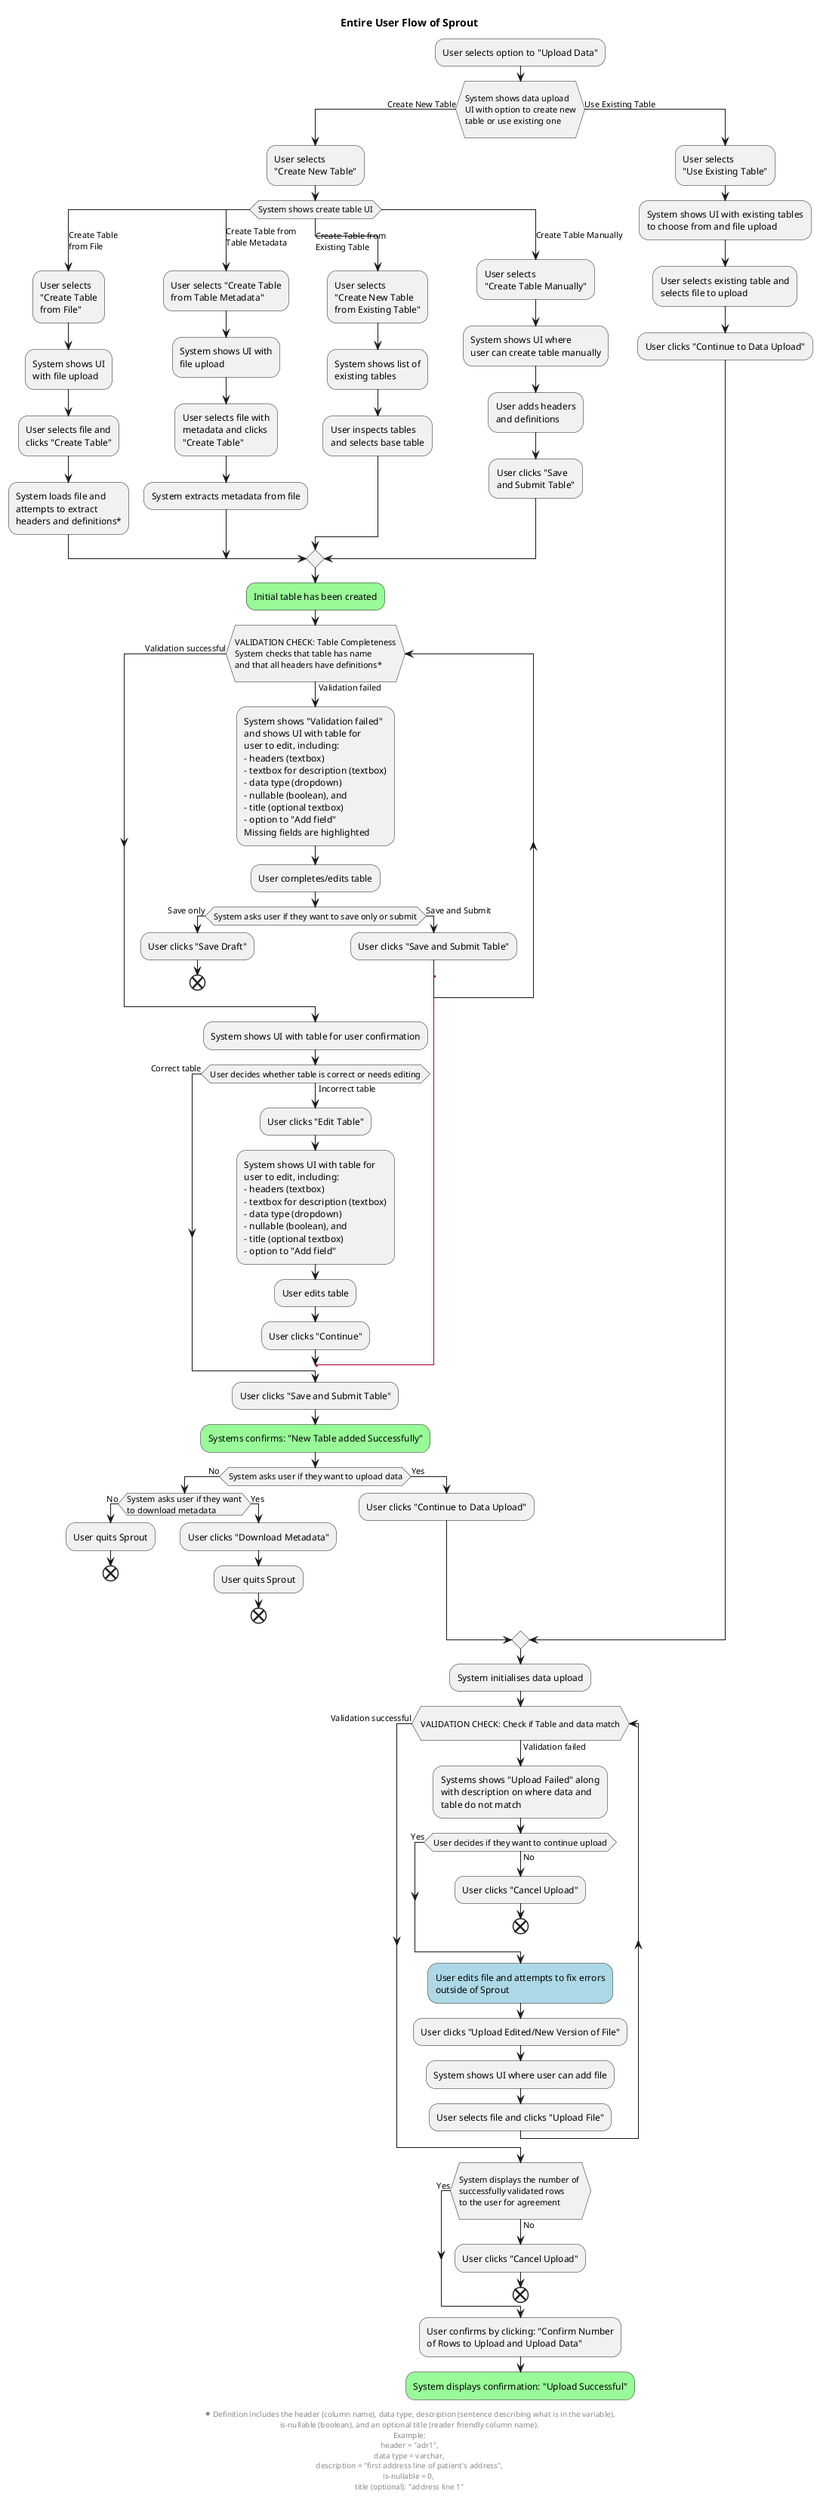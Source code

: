 @startuml user-flow

title Entire User Flow of Sprout

:User selects option to "Upload Data";
if (\nSystem shows data upload\nUI with option to create new\ntable or use existing one\n) then (Create New Table)
  :User selects\n"Create New Table";
  switch (System shows create table UI)
    case (Create Table\nfrom File)
      :User selects
      "Create Table
      from File";
      :System shows UI
      with file upload;
      :User selects file and
      clicks "Create Table";
      :System loads file and
      attempts to extract 
      headers and definitions*;
    case (Create Table from \nTable Metadata)
      :User selects "Create Table
      from Table Metadata";
      :System shows UI with
      file upload;
      :User selects file with
      metadata and clicks 
      "Create Table";
      :System extracts metadata from file;
    case (Create Table from\nExisting Table)
      :User selects
      "Create New Table
      from Existing Table";
      :System shows list of
      existing tables;
      :User inspects tables
      and selects base table;
    case (Create Table Manually)
      :User selects
      "Create Table Manually";
      :System shows UI where
      user can create table manually;
      :User adds headers
      and definitions;
      :User clicks "Save
      and Submit Table";
    endswitch
    #palegreen:Initial table has been created;
   while (\nVALIDATION CHECK: Table Completeness\nSystem checks that table has name\nand that all headers have definitions*\n) is (Validation failed)
    :System shows "Validation failed"
    and shows UI with table for 
    user to edit, including: 
    - headers (textbox)
    - textbox for description (textbox)
    - data type (dropdown)
    - nullable (boolean), and 
    - title (optional textbox)
    - option to "Add field"
    Missing fields are highlighted;
    :User completes/edits table;
    if (System asks user if they want to save only or submit) then (Save only)
      :User clicks "Save Draft";
      end
    else (Save and Submit)
      :User clicks "Save and Submit Table";
      label l
    endif
  end while (Validation successful)
  :System shows UI with table for user confirmation;
  while (User decides whether table is correct or needs editing) is (Incorrect table)
    :User clicks "Edit Table";
    :System shows UI with table for 
    user to edit, including: 
    - headers (textbox)
    - textbox for description (textbox)
    - data type (dropdown)
    - nullable (boolean), and 
    - title (optional textbox)
    - option to "Add field";
    :User edits table;
    :User clicks "Continue";
    goto l
   end while (Correct table)
   :User clicks "Save and Submit Table";
    #palegreen:Systems confirms: "New Table added Successfully";
  if (System asks user if they want to upload data) then (No)
    if (System asks user if they want\nto download metadata) then (No)
      :User quits Sprout; 
      end
    else (Yes)
      :User clicks "Download Metadata";
      :User quits Sprout;
      end
    endif
  else (Yes)
    :User clicks "Continue to Data Upload";
  endif
else (Use Existing Table)
    :User selects\n"Use Existing Table";
    :System shows UI with existing tables 
    to choose from and file upload;
    :User selects existing table and 
    selects file to upload;
    :User clicks "Continue to Data Upload";
endif 
:System initialises data upload;
while (\nVALIDATION CHECK: Check if Table and data match\n) is (Validation failed)
  :Systems shows "Upload Failed" along\nwith description on where data and\ntable do not match;
    while (User decides if they want to continue upload) is (No)
        :User clicks "Cancel Upload";
        end
    end while (Yes);
  #LightBlue:User edits file and attempts to fix errors\noutside of Sprout;
  :User clicks "Upload Edited/New Version of File";
  :System shows UI where user can add file; 
  :User selects file and clicks "Upload File";
end while (Validation successful);
while (\nSystem displays the number of \nsuccessfully validated rows \nto the user for agreement\n) is (No)
  :User clicks "Cancel Upload";
  end
end while (Yes);
:User confirms by clicking: "Confirm Number\nof Rows to Upload and Upload Data";
#palegreen:System displays confirmation: "Upload Successful";

footer \n*Definition includes the header (column name), data type, description (sentence describing what is in the variable),\nis-nullable (boolean), and an optional title (reader friendly column name).\nExample:\nheader = "adr1",\ndata type = varchar,\ndescription = "first address line of patient's address",\nis-nullable = 0, \ntitle (optional): "address line 1"

@enduml
